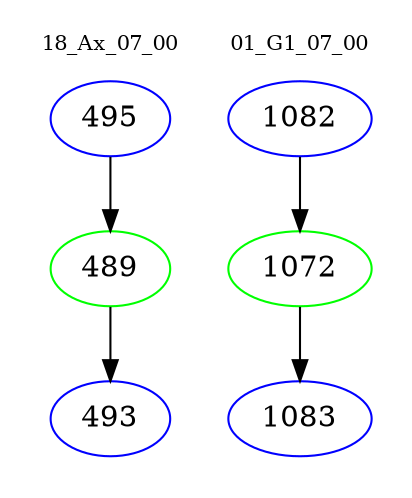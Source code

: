 digraph{
subgraph cluster_0 {
color = white
label = "18_Ax_07_00";
fontsize=10;
T0_495 [label="495", color="blue"]
T0_495 -> T0_489 [color="black"]
T0_489 [label="489", color="green"]
T0_489 -> T0_493 [color="black"]
T0_493 [label="493", color="blue"]
}
subgraph cluster_1 {
color = white
label = "01_G1_07_00";
fontsize=10;
T1_1082 [label="1082", color="blue"]
T1_1082 -> T1_1072 [color="black"]
T1_1072 [label="1072", color="green"]
T1_1072 -> T1_1083 [color="black"]
T1_1083 [label="1083", color="blue"]
}
}
